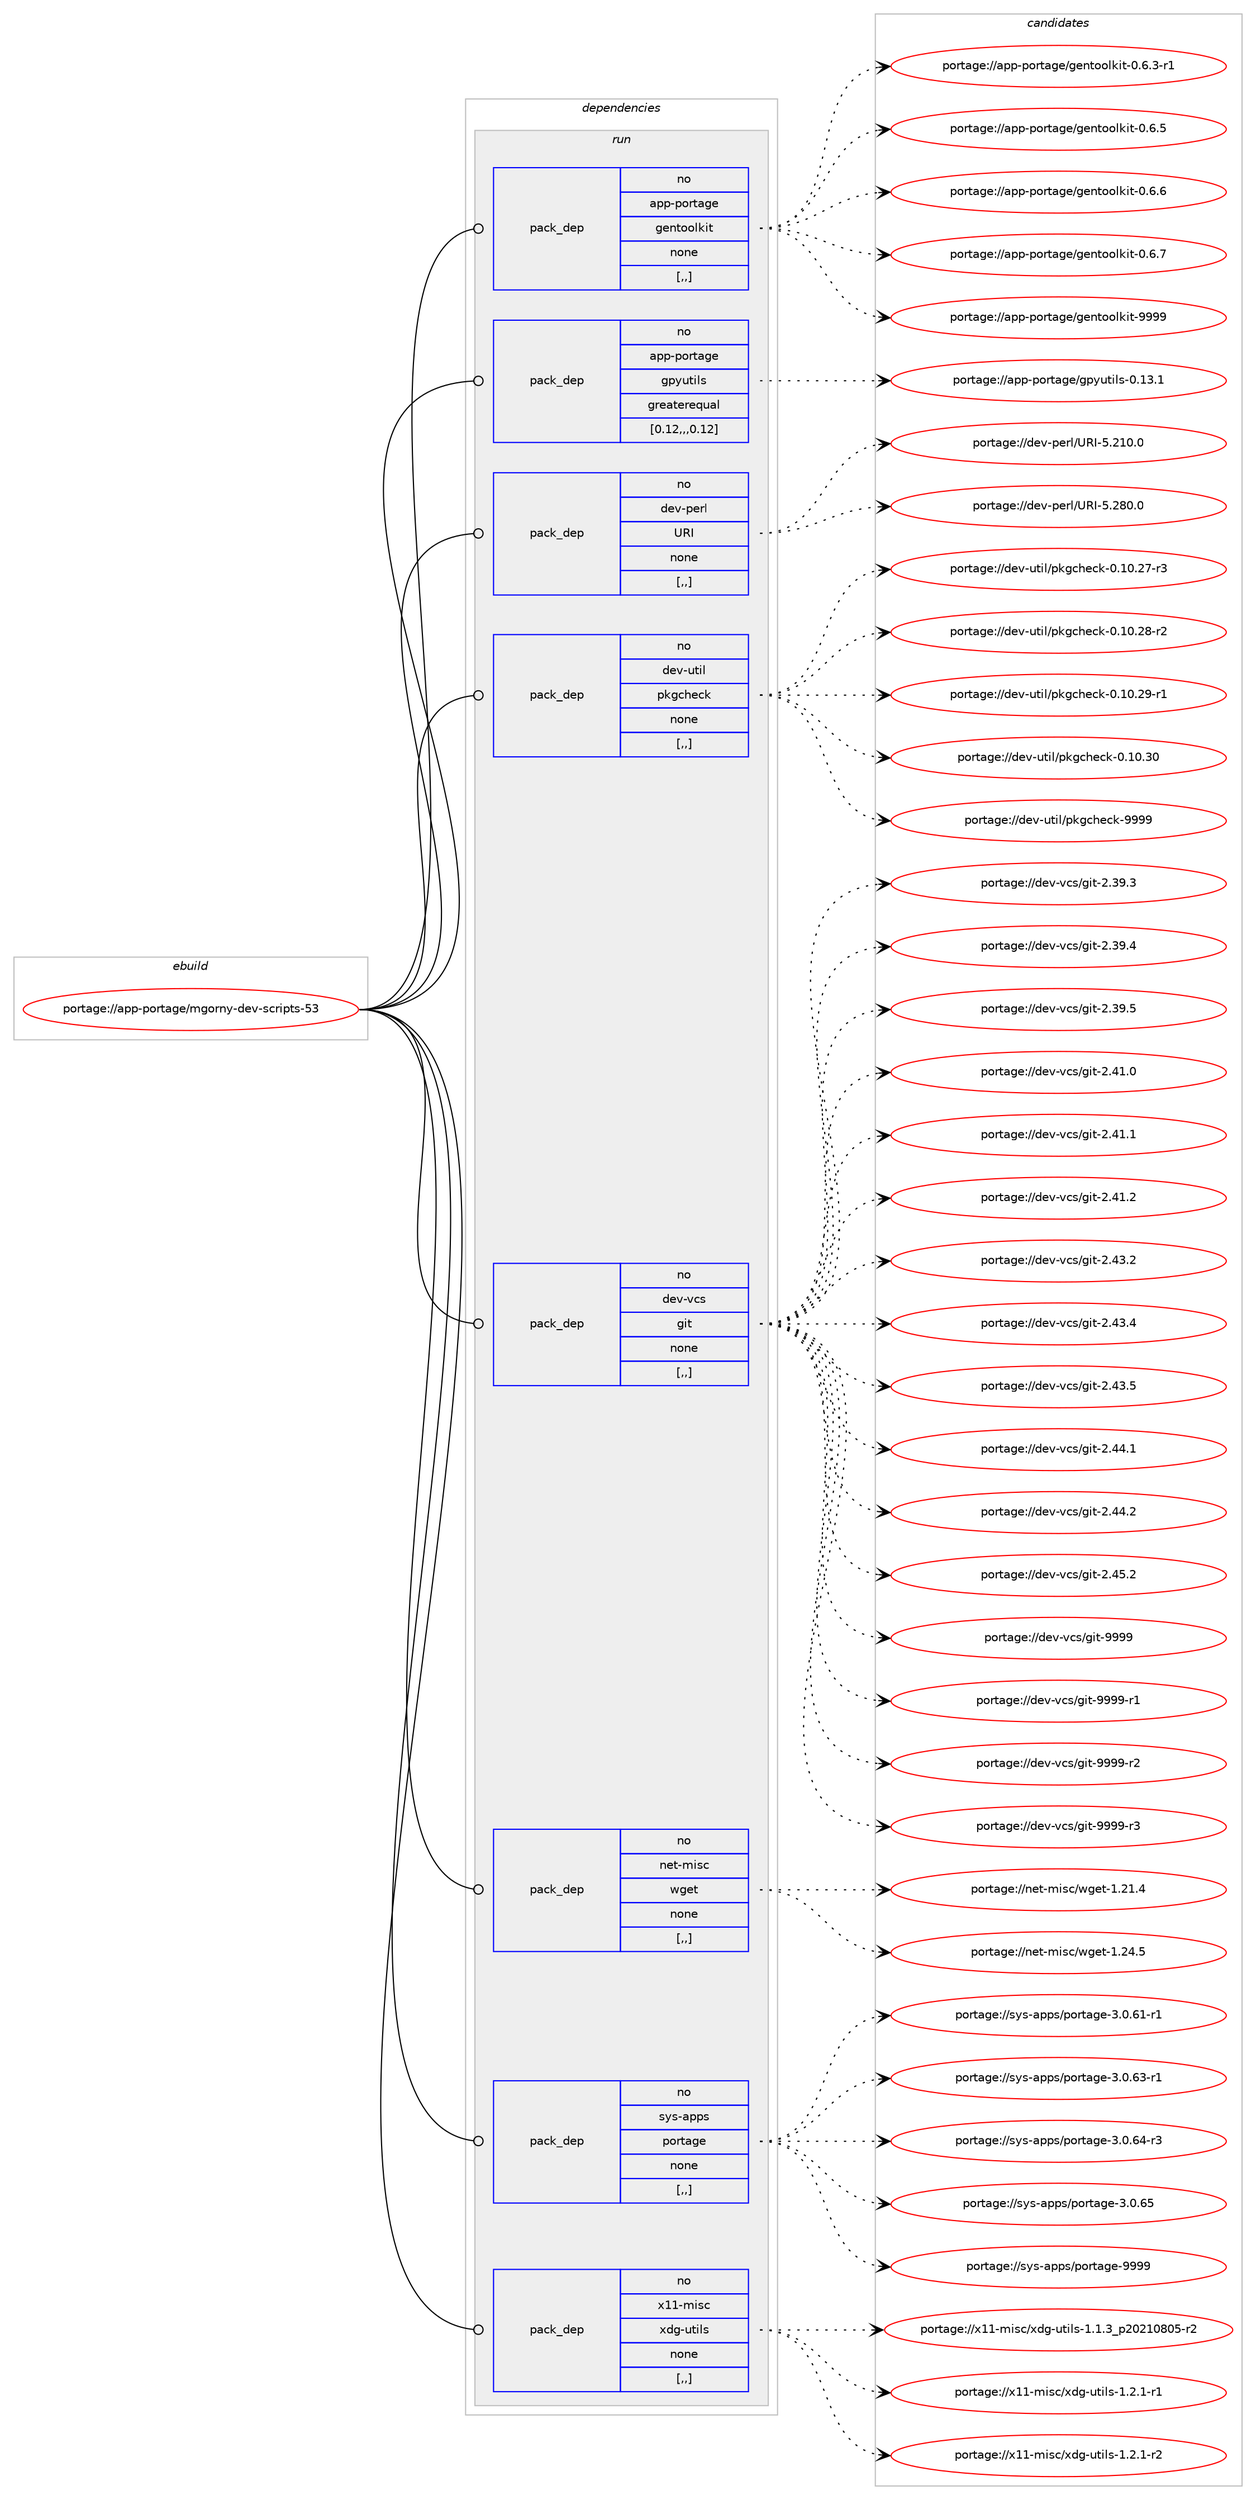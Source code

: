 digraph prolog {

# *************
# Graph options
# *************

newrank=true;
concentrate=true;
compound=true;
graph [rankdir=LR,fontname=Helvetica,fontsize=10,ranksep=1.5];#, ranksep=2.5, nodesep=0.2];
edge  [arrowhead=vee];
node  [fontname=Helvetica,fontsize=10];

# **********
# The ebuild
# **********

subgraph cluster_leftcol {
color=gray;
rank=same;
label=<<i>ebuild</i>>;
id [label="portage://app-portage/mgorny-dev-scripts-53", color=red, width=4, href="../app-portage/mgorny-dev-scripts-53.svg"];
}

# ****************
# The dependencies
# ****************

subgraph cluster_midcol {
color=gray;
label=<<i>dependencies</i>>;
subgraph cluster_compile {
fillcolor="#eeeeee";
style=filled;
label=<<i>compile</i>>;
}
subgraph cluster_compileandrun {
fillcolor="#eeeeee";
style=filled;
label=<<i>compile and run</i>>;
}
subgraph cluster_run {
fillcolor="#eeeeee";
style=filled;
label=<<i>run</i>>;
subgraph pack35521 {
dependency49712 [label=<<TABLE BORDER="0" CELLBORDER="1" CELLSPACING="0" CELLPADDING="4" WIDTH="220"><TR><TD ROWSPAN="6" CELLPADDING="30">pack_dep</TD></TR><TR><TD WIDTH="110">no</TD></TR><TR><TD>app-portage</TD></TR><TR><TD>gentoolkit</TD></TR><TR><TD>none</TD></TR><TR><TD>[,,]</TD></TR></TABLE>>, shape=none, color=blue];
}
id:e -> dependency49712:w [weight=20,style="solid",arrowhead="odot"];
subgraph pack35522 {
dependency49713 [label=<<TABLE BORDER="0" CELLBORDER="1" CELLSPACING="0" CELLPADDING="4" WIDTH="220"><TR><TD ROWSPAN="6" CELLPADDING="30">pack_dep</TD></TR><TR><TD WIDTH="110">no</TD></TR><TR><TD>app-portage</TD></TR><TR><TD>gpyutils</TD></TR><TR><TD>greaterequal</TD></TR><TR><TD>[0.12,,,0.12]</TD></TR></TABLE>>, shape=none, color=blue];
}
id:e -> dependency49713:w [weight=20,style="solid",arrowhead="odot"];
subgraph pack35523 {
dependency49714 [label=<<TABLE BORDER="0" CELLBORDER="1" CELLSPACING="0" CELLPADDING="4" WIDTH="220"><TR><TD ROWSPAN="6" CELLPADDING="30">pack_dep</TD></TR><TR><TD WIDTH="110">no</TD></TR><TR><TD>dev-perl</TD></TR><TR><TD>URI</TD></TR><TR><TD>none</TD></TR><TR><TD>[,,]</TD></TR></TABLE>>, shape=none, color=blue];
}
id:e -> dependency49714:w [weight=20,style="solid",arrowhead="odot"];
subgraph pack35524 {
dependency49715 [label=<<TABLE BORDER="0" CELLBORDER="1" CELLSPACING="0" CELLPADDING="4" WIDTH="220"><TR><TD ROWSPAN="6" CELLPADDING="30">pack_dep</TD></TR><TR><TD WIDTH="110">no</TD></TR><TR><TD>dev-util</TD></TR><TR><TD>pkgcheck</TD></TR><TR><TD>none</TD></TR><TR><TD>[,,]</TD></TR></TABLE>>, shape=none, color=blue];
}
id:e -> dependency49715:w [weight=20,style="solid",arrowhead="odot"];
subgraph pack35525 {
dependency49716 [label=<<TABLE BORDER="0" CELLBORDER="1" CELLSPACING="0" CELLPADDING="4" WIDTH="220"><TR><TD ROWSPAN="6" CELLPADDING="30">pack_dep</TD></TR><TR><TD WIDTH="110">no</TD></TR><TR><TD>dev-vcs</TD></TR><TR><TD>git</TD></TR><TR><TD>none</TD></TR><TR><TD>[,,]</TD></TR></TABLE>>, shape=none, color=blue];
}
id:e -> dependency49716:w [weight=20,style="solid",arrowhead="odot"];
subgraph pack35526 {
dependency49717 [label=<<TABLE BORDER="0" CELLBORDER="1" CELLSPACING="0" CELLPADDING="4" WIDTH="220"><TR><TD ROWSPAN="6" CELLPADDING="30">pack_dep</TD></TR><TR><TD WIDTH="110">no</TD></TR><TR><TD>net-misc</TD></TR><TR><TD>wget</TD></TR><TR><TD>none</TD></TR><TR><TD>[,,]</TD></TR></TABLE>>, shape=none, color=blue];
}
id:e -> dependency49717:w [weight=20,style="solid",arrowhead="odot"];
subgraph pack35527 {
dependency49718 [label=<<TABLE BORDER="0" CELLBORDER="1" CELLSPACING="0" CELLPADDING="4" WIDTH="220"><TR><TD ROWSPAN="6" CELLPADDING="30">pack_dep</TD></TR><TR><TD WIDTH="110">no</TD></TR><TR><TD>sys-apps</TD></TR><TR><TD>portage</TD></TR><TR><TD>none</TD></TR><TR><TD>[,,]</TD></TR></TABLE>>, shape=none, color=blue];
}
id:e -> dependency49718:w [weight=20,style="solid",arrowhead="odot"];
subgraph pack35528 {
dependency49719 [label=<<TABLE BORDER="0" CELLBORDER="1" CELLSPACING="0" CELLPADDING="4" WIDTH="220"><TR><TD ROWSPAN="6" CELLPADDING="30">pack_dep</TD></TR><TR><TD WIDTH="110">no</TD></TR><TR><TD>x11-misc</TD></TR><TR><TD>xdg-utils</TD></TR><TR><TD>none</TD></TR><TR><TD>[,,]</TD></TR></TABLE>>, shape=none, color=blue];
}
id:e -> dependency49719:w [weight=20,style="solid",arrowhead="odot"];
}
}

# **************
# The candidates
# **************

subgraph cluster_choices {
rank=same;
color=gray;
label=<<i>candidates</i>>;

subgraph choice35521 {
color=black;
nodesep=1;
choice971121124511211111411697103101471031011101161111111081071051164548465446514511449 [label="portage://app-portage/gentoolkit-0.6.3-r1", color=red, width=4,href="../app-portage/gentoolkit-0.6.3-r1.svg"];
choice97112112451121111141169710310147103101110116111111108107105116454846544653 [label="portage://app-portage/gentoolkit-0.6.5", color=red, width=4,href="../app-portage/gentoolkit-0.6.5.svg"];
choice97112112451121111141169710310147103101110116111111108107105116454846544654 [label="portage://app-portage/gentoolkit-0.6.6", color=red, width=4,href="../app-portage/gentoolkit-0.6.6.svg"];
choice97112112451121111141169710310147103101110116111111108107105116454846544655 [label="portage://app-portage/gentoolkit-0.6.7", color=red, width=4,href="../app-portage/gentoolkit-0.6.7.svg"];
choice971121124511211111411697103101471031011101161111111081071051164557575757 [label="portage://app-portage/gentoolkit-9999", color=red, width=4,href="../app-portage/gentoolkit-9999.svg"];
dependency49712:e -> choice971121124511211111411697103101471031011101161111111081071051164548465446514511449:w [style=dotted,weight="100"];
dependency49712:e -> choice97112112451121111141169710310147103101110116111111108107105116454846544653:w [style=dotted,weight="100"];
dependency49712:e -> choice97112112451121111141169710310147103101110116111111108107105116454846544654:w [style=dotted,weight="100"];
dependency49712:e -> choice97112112451121111141169710310147103101110116111111108107105116454846544655:w [style=dotted,weight="100"];
dependency49712:e -> choice971121124511211111411697103101471031011101161111111081071051164557575757:w [style=dotted,weight="100"];
}
subgraph choice35522 {
color=black;
nodesep=1;
choice9711211245112111114116971031014710311212111711610510811545484649514649 [label="portage://app-portage/gpyutils-0.13.1", color=red, width=4,href="../app-portage/gpyutils-0.13.1.svg"];
dependency49713:e -> choice9711211245112111114116971031014710311212111711610510811545484649514649:w [style=dotted,weight="100"];
}
subgraph choice35523 {
color=black;
nodesep=1;
choice10010111845112101114108478582734553465049484648 [label="portage://dev-perl/URI-5.210.0", color=red, width=4,href="../dev-perl/URI-5.210.0.svg"];
choice10010111845112101114108478582734553465056484648 [label="portage://dev-perl/URI-5.280.0", color=red, width=4,href="../dev-perl/URI-5.280.0.svg"];
dependency49714:e -> choice10010111845112101114108478582734553465049484648:w [style=dotted,weight="100"];
dependency49714:e -> choice10010111845112101114108478582734553465056484648:w [style=dotted,weight="100"];
}
subgraph choice35524 {
color=black;
nodesep=1;
choice1001011184511711610510847112107103991041019910745484649484650554511451 [label="portage://dev-util/pkgcheck-0.10.27-r3", color=red, width=4,href="../dev-util/pkgcheck-0.10.27-r3.svg"];
choice1001011184511711610510847112107103991041019910745484649484650564511450 [label="portage://dev-util/pkgcheck-0.10.28-r2", color=red, width=4,href="../dev-util/pkgcheck-0.10.28-r2.svg"];
choice1001011184511711610510847112107103991041019910745484649484650574511449 [label="portage://dev-util/pkgcheck-0.10.29-r1", color=red, width=4,href="../dev-util/pkgcheck-0.10.29-r1.svg"];
choice100101118451171161051084711210710399104101991074548464948465148 [label="portage://dev-util/pkgcheck-0.10.30", color=red, width=4,href="../dev-util/pkgcheck-0.10.30.svg"];
choice100101118451171161051084711210710399104101991074557575757 [label="portage://dev-util/pkgcheck-9999", color=red, width=4,href="../dev-util/pkgcheck-9999.svg"];
dependency49715:e -> choice1001011184511711610510847112107103991041019910745484649484650554511451:w [style=dotted,weight="100"];
dependency49715:e -> choice1001011184511711610510847112107103991041019910745484649484650564511450:w [style=dotted,weight="100"];
dependency49715:e -> choice1001011184511711610510847112107103991041019910745484649484650574511449:w [style=dotted,weight="100"];
dependency49715:e -> choice100101118451171161051084711210710399104101991074548464948465148:w [style=dotted,weight="100"];
dependency49715:e -> choice100101118451171161051084711210710399104101991074557575757:w [style=dotted,weight="100"];
}
subgraph choice35525 {
color=black;
nodesep=1;
choice10010111845118991154710310511645504651574651 [label="portage://dev-vcs/git-2.39.3", color=red, width=4,href="../dev-vcs/git-2.39.3.svg"];
choice10010111845118991154710310511645504651574652 [label="portage://dev-vcs/git-2.39.4", color=red, width=4,href="../dev-vcs/git-2.39.4.svg"];
choice10010111845118991154710310511645504651574653 [label="portage://dev-vcs/git-2.39.5", color=red, width=4,href="../dev-vcs/git-2.39.5.svg"];
choice10010111845118991154710310511645504652494648 [label="portage://dev-vcs/git-2.41.0", color=red, width=4,href="../dev-vcs/git-2.41.0.svg"];
choice10010111845118991154710310511645504652494649 [label="portage://dev-vcs/git-2.41.1", color=red, width=4,href="../dev-vcs/git-2.41.1.svg"];
choice10010111845118991154710310511645504652494650 [label="portage://dev-vcs/git-2.41.2", color=red, width=4,href="../dev-vcs/git-2.41.2.svg"];
choice10010111845118991154710310511645504652514650 [label="portage://dev-vcs/git-2.43.2", color=red, width=4,href="../dev-vcs/git-2.43.2.svg"];
choice10010111845118991154710310511645504652514652 [label="portage://dev-vcs/git-2.43.4", color=red, width=4,href="../dev-vcs/git-2.43.4.svg"];
choice10010111845118991154710310511645504652514653 [label="portage://dev-vcs/git-2.43.5", color=red, width=4,href="../dev-vcs/git-2.43.5.svg"];
choice10010111845118991154710310511645504652524649 [label="portage://dev-vcs/git-2.44.1", color=red, width=4,href="../dev-vcs/git-2.44.1.svg"];
choice10010111845118991154710310511645504652524650 [label="portage://dev-vcs/git-2.44.2", color=red, width=4,href="../dev-vcs/git-2.44.2.svg"];
choice10010111845118991154710310511645504652534650 [label="portage://dev-vcs/git-2.45.2", color=red, width=4,href="../dev-vcs/git-2.45.2.svg"];
choice1001011184511899115471031051164557575757 [label="portage://dev-vcs/git-9999", color=red, width=4,href="../dev-vcs/git-9999.svg"];
choice10010111845118991154710310511645575757574511449 [label="portage://dev-vcs/git-9999-r1", color=red, width=4,href="../dev-vcs/git-9999-r1.svg"];
choice10010111845118991154710310511645575757574511450 [label="portage://dev-vcs/git-9999-r2", color=red, width=4,href="../dev-vcs/git-9999-r2.svg"];
choice10010111845118991154710310511645575757574511451 [label="portage://dev-vcs/git-9999-r3", color=red, width=4,href="../dev-vcs/git-9999-r3.svg"];
dependency49716:e -> choice10010111845118991154710310511645504651574651:w [style=dotted,weight="100"];
dependency49716:e -> choice10010111845118991154710310511645504651574652:w [style=dotted,weight="100"];
dependency49716:e -> choice10010111845118991154710310511645504651574653:w [style=dotted,weight="100"];
dependency49716:e -> choice10010111845118991154710310511645504652494648:w [style=dotted,weight="100"];
dependency49716:e -> choice10010111845118991154710310511645504652494649:w [style=dotted,weight="100"];
dependency49716:e -> choice10010111845118991154710310511645504652494650:w [style=dotted,weight="100"];
dependency49716:e -> choice10010111845118991154710310511645504652514650:w [style=dotted,weight="100"];
dependency49716:e -> choice10010111845118991154710310511645504652514652:w [style=dotted,weight="100"];
dependency49716:e -> choice10010111845118991154710310511645504652514653:w [style=dotted,weight="100"];
dependency49716:e -> choice10010111845118991154710310511645504652524649:w [style=dotted,weight="100"];
dependency49716:e -> choice10010111845118991154710310511645504652524650:w [style=dotted,weight="100"];
dependency49716:e -> choice10010111845118991154710310511645504652534650:w [style=dotted,weight="100"];
dependency49716:e -> choice1001011184511899115471031051164557575757:w [style=dotted,weight="100"];
dependency49716:e -> choice10010111845118991154710310511645575757574511449:w [style=dotted,weight="100"];
dependency49716:e -> choice10010111845118991154710310511645575757574511450:w [style=dotted,weight="100"];
dependency49716:e -> choice10010111845118991154710310511645575757574511451:w [style=dotted,weight="100"];
}
subgraph choice35526 {
color=black;
nodesep=1;
choice11010111645109105115994711910310111645494650494652 [label="portage://net-misc/wget-1.21.4", color=red, width=4,href="../net-misc/wget-1.21.4.svg"];
choice11010111645109105115994711910310111645494650524653 [label="portage://net-misc/wget-1.24.5", color=red, width=4,href="../net-misc/wget-1.24.5.svg"];
dependency49717:e -> choice11010111645109105115994711910310111645494650494652:w [style=dotted,weight="100"];
dependency49717:e -> choice11010111645109105115994711910310111645494650524653:w [style=dotted,weight="100"];
}
subgraph choice35527 {
color=black;
nodesep=1;
choice11512111545971121121154711211111411697103101455146484654494511449 [label="portage://sys-apps/portage-3.0.61-r1", color=red, width=4,href="../sys-apps/portage-3.0.61-r1.svg"];
choice11512111545971121121154711211111411697103101455146484654514511449 [label="portage://sys-apps/portage-3.0.63-r1", color=red, width=4,href="../sys-apps/portage-3.0.63-r1.svg"];
choice11512111545971121121154711211111411697103101455146484654524511451 [label="portage://sys-apps/portage-3.0.64-r3", color=red, width=4,href="../sys-apps/portage-3.0.64-r3.svg"];
choice1151211154597112112115471121111141169710310145514648465453 [label="portage://sys-apps/portage-3.0.65", color=red, width=4,href="../sys-apps/portage-3.0.65.svg"];
choice115121115459711211211547112111114116971031014557575757 [label="portage://sys-apps/portage-9999", color=red, width=4,href="../sys-apps/portage-9999.svg"];
dependency49718:e -> choice11512111545971121121154711211111411697103101455146484654494511449:w [style=dotted,weight="100"];
dependency49718:e -> choice11512111545971121121154711211111411697103101455146484654514511449:w [style=dotted,weight="100"];
dependency49718:e -> choice11512111545971121121154711211111411697103101455146484654524511451:w [style=dotted,weight="100"];
dependency49718:e -> choice1151211154597112112115471121111141169710310145514648465453:w [style=dotted,weight="100"];
dependency49718:e -> choice115121115459711211211547112111114116971031014557575757:w [style=dotted,weight="100"];
}
subgraph choice35528 {
color=black;
nodesep=1;
choice1204949451091051159947120100103451171161051081154549464946519511250485049485648534511450 [label="portage://x11-misc/xdg-utils-1.1.3_p20210805-r2", color=red, width=4,href="../x11-misc/xdg-utils-1.1.3_p20210805-r2.svg"];
choice1204949451091051159947120100103451171161051081154549465046494511449 [label="portage://x11-misc/xdg-utils-1.2.1-r1", color=red, width=4,href="../x11-misc/xdg-utils-1.2.1-r1.svg"];
choice1204949451091051159947120100103451171161051081154549465046494511450 [label="portage://x11-misc/xdg-utils-1.2.1-r2", color=red, width=4,href="../x11-misc/xdg-utils-1.2.1-r2.svg"];
dependency49719:e -> choice1204949451091051159947120100103451171161051081154549464946519511250485049485648534511450:w [style=dotted,weight="100"];
dependency49719:e -> choice1204949451091051159947120100103451171161051081154549465046494511449:w [style=dotted,weight="100"];
dependency49719:e -> choice1204949451091051159947120100103451171161051081154549465046494511450:w [style=dotted,weight="100"];
}
}

}
